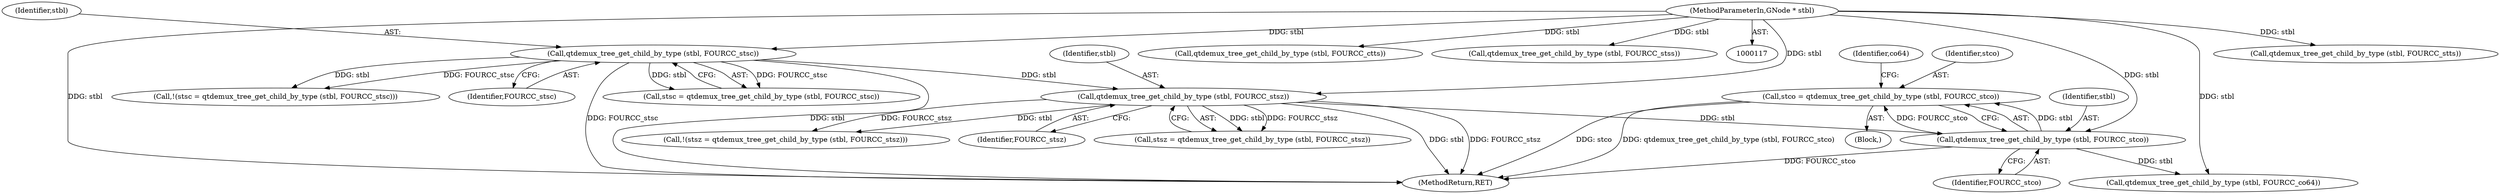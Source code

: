 digraph "0_gstreamer_bdc20b9baf13564d9a061343416395f8f9a92b53@pointer" {
"1000175" [label="(Call,stco = qtdemux_tree_get_child_by_type (stbl, FOURCC_stco))"];
"1000177" [label="(Call,qtdemux_tree_get_child_by_type (stbl, FOURCC_stco))"];
"1000164" [label="(Call,qtdemux_tree_get_child_by_type (stbl, FOURCC_stsz))"];
"1000149" [label="(Call,qtdemux_tree_get_child_by_type (stbl, FOURCC_stsc))"];
"1000120" [label="(MethodParameterIn,GNode * stbl)"];
"1000209" [label="(Call,qtdemux_tree_get_child_by_type (stbl, FOURCC_stts))"];
"1000175" [label="(Call,stco = qtdemux_tree_get_child_by_type (stbl, FOURCC_stco))"];
"1000178" [label="(Identifier,stbl)"];
"1000146" [label="(Call,!(stsc = qtdemux_tree_get_child_by_type (stbl, FOURCC_stsc)))"];
"1001068" [label="(MethodReturn,RET)"];
"1000150" [label="(Identifier,stbl)"];
"1000147" [label="(Call,stsc = qtdemux_tree_get_child_by_type (stbl, FOURCC_stsc))"];
"1000177" [label="(Call,qtdemux_tree_get_child_by_type (stbl, FOURCC_stco))"];
"1000182" [label="(Call,qtdemux_tree_get_child_by_type (stbl, FOURCC_co64))"];
"1000179" [label="(Identifier,FOURCC_stco)"];
"1000181" [label="(Identifier,co64)"];
"1000149" [label="(Call,qtdemux_tree_get_child_by_type (stbl, FOURCC_stsc))"];
"1000162" [label="(Call,stsz = qtdemux_tree_get_child_by_type (stbl, FOURCC_stsz))"];
"1000151" [label="(Identifier,FOURCC_stsc)"];
"1000165" [label="(Identifier,stbl)"];
"1000121" [label="(Block,)"];
"1000120" [label="(MethodParameterIn,GNode * stbl)"];
"1000161" [label="(Call,!(stsz = qtdemux_tree_get_child_by_type (stbl, FOURCC_stsz)))"];
"1000166" [label="(Identifier,FOURCC_stsz)"];
"1000164" [label="(Call,qtdemux_tree_get_child_by_type (stbl, FOURCC_stsz))"];
"1000176" [label="(Identifier,stco)"];
"1000961" [label="(Call,qtdemux_tree_get_child_by_type (stbl, FOURCC_ctts))"];
"1000215" [label="(Call,qtdemux_tree_get_child_by_type (stbl, FOURCC_stss))"];
"1000175" -> "1000121"  [label="AST: "];
"1000175" -> "1000177"  [label="CFG: "];
"1000176" -> "1000175"  [label="AST: "];
"1000177" -> "1000175"  [label="AST: "];
"1000181" -> "1000175"  [label="CFG: "];
"1000175" -> "1001068"  [label="DDG: stco"];
"1000175" -> "1001068"  [label="DDG: qtdemux_tree_get_child_by_type (stbl, FOURCC_stco)"];
"1000177" -> "1000175"  [label="DDG: stbl"];
"1000177" -> "1000175"  [label="DDG: FOURCC_stco"];
"1000177" -> "1000179"  [label="CFG: "];
"1000178" -> "1000177"  [label="AST: "];
"1000179" -> "1000177"  [label="AST: "];
"1000177" -> "1001068"  [label="DDG: FOURCC_stco"];
"1000164" -> "1000177"  [label="DDG: stbl"];
"1000120" -> "1000177"  [label="DDG: stbl"];
"1000177" -> "1000182"  [label="DDG: stbl"];
"1000164" -> "1000162"  [label="AST: "];
"1000164" -> "1000166"  [label="CFG: "];
"1000165" -> "1000164"  [label="AST: "];
"1000166" -> "1000164"  [label="AST: "];
"1000162" -> "1000164"  [label="CFG: "];
"1000164" -> "1001068"  [label="DDG: FOURCC_stsz"];
"1000164" -> "1001068"  [label="DDG: stbl"];
"1000164" -> "1000161"  [label="DDG: stbl"];
"1000164" -> "1000161"  [label="DDG: FOURCC_stsz"];
"1000164" -> "1000162"  [label="DDG: stbl"];
"1000164" -> "1000162"  [label="DDG: FOURCC_stsz"];
"1000149" -> "1000164"  [label="DDG: stbl"];
"1000120" -> "1000164"  [label="DDG: stbl"];
"1000149" -> "1000147"  [label="AST: "];
"1000149" -> "1000151"  [label="CFG: "];
"1000150" -> "1000149"  [label="AST: "];
"1000151" -> "1000149"  [label="AST: "];
"1000147" -> "1000149"  [label="CFG: "];
"1000149" -> "1001068"  [label="DDG: FOURCC_stsc"];
"1000149" -> "1001068"  [label="DDG: stbl"];
"1000149" -> "1000146"  [label="DDG: stbl"];
"1000149" -> "1000146"  [label="DDG: FOURCC_stsc"];
"1000149" -> "1000147"  [label="DDG: stbl"];
"1000149" -> "1000147"  [label="DDG: FOURCC_stsc"];
"1000120" -> "1000149"  [label="DDG: stbl"];
"1000120" -> "1000117"  [label="AST: "];
"1000120" -> "1001068"  [label="DDG: stbl"];
"1000120" -> "1000182"  [label="DDG: stbl"];
"1000120" -> "1000209"  [label="DDG: stbl"];
"1000120" -> "1000215"  [label="DDG: stbl"];
"1000120" -> "1000961"  [label="DDG: stbl"];
}
